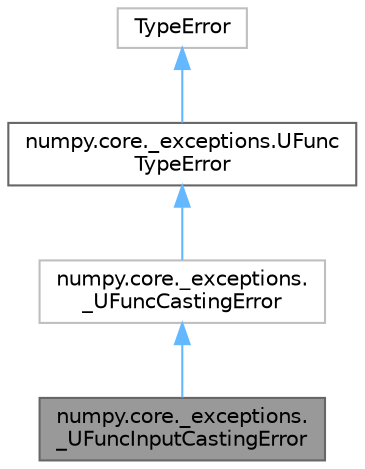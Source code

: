 digraph "numpy.core._exceptions._UFuncInputCastingError"
{
 // LATEX_PDF_SIZE
  bgcolor="transparent";
  edge [fontname=Helvetica,fontsize=10,labelfontname=Helvetica,labelfontsize=10];
  node [fontname=Helvetica,fontsize=10,shape=box,height=0.2,width=0.4];
  Node1 [id="Node000001",label="numpy.core._exceptions.\l_UFuncInputCastingError",height=0.2,width=0.4,color="gray40", fillcolor="grey60", style="filled", fontcolor="black",tooltip=" "];
  Node2 -> Node1 [id="edge4_Node000001_Node000002",dir="back",color="steelblue1",style="solid",tooltip=" "];
  Node2 [id="Node000002",label="numpy.core._exceptions.\l_UFuncCastingError",height=0.2,width=0.4,color="grey75", fillcolor="white", style="filled",URL="$d3/d61/classnumpy_1_1core_1_1__exceptions_1_1__UFuncCastingError.html",tooltip=" "];
  Node3 -> Node2 [id="edge5_Node000002_Node000003",dir="back",color="steelblue1",style="solid",tooltip=" "];
  Node3 [id="Node000003",label="numpy.core._exceptions.UFunc\lTypeError",height=0.2,width=0.4,color="gray40", fillcolor="white", style="filled",URL="$d3/d0b/classnumpy_1_1core_1_1__exceptions_1_1UFuncTypeError.html",tooltip=" "];
  Node4 -> Node3 [id="edge6_Node000003_Node000004",dir="back",color="steelblue1",style="solid",tooltip=" "];
  Node4 [id="Node000004",label="TypeError",height=0.2,width=0.4,color="grey75", fillcolor="white", style="filled",URL="$dd/d00/classTypeError.html",tooltip=" "];
}
